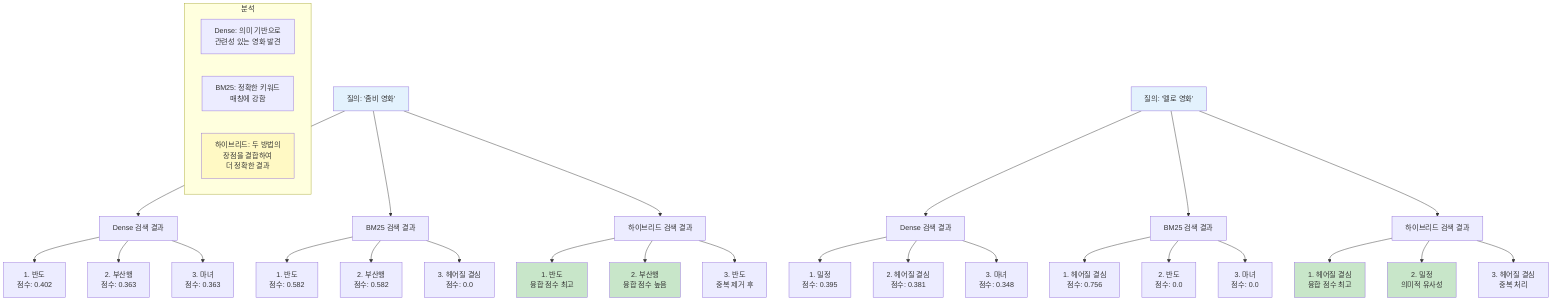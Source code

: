 graph TD
    A[질의: '좀비 영화'] --> B[Dense 검색 결과]
    A --> C[BM25 검색 결과]
    A --> D[하이브리드 검색 결과]
    
    B --> B1[1. 반도<br/>점수: 0.402]
    B --> B2[2. 부산행<br/>점수: 0.363]
    B --> B3[3. 마녀<br/>점수: 0.363]
    
    C --> C1[1. 반도<br/>점수: 0.582]
    C --> C2[2. 부산행<br/>점수: 0.582]
    C --> C3[3. 헤어질 결심<br/>점수: 0.0]
    
    D --> D1[1. 반도<br/>융합 점수 최고]
    D --> D2[2. 부산행<br/>융합 점수 높음]
    D --> D3[3. 반도<br/>중복 제거 후]
    
    E[질의: '멜로 영화'] --> F[Dense 검색 결과]
    E --> G[BM25 검색 결과]
    E --> H[하이브리드 검색 결과]
    
    F --> F1[1. 밀정<br/>점수: 0.395]
    F --> F2[2. 헤어질 결심<br/>점수: 0.381]
    F --> F3[3. 마녀<br/>점수: 0.348]
    
    G --> G1[1. 헤어질 결심<br/>점수: 0.756]
    G --> G2[2. 반도<br/>점수: 0.0]
    G --> G3[3. 마녀<br/>점수: 0.0]
    
    H --> H1[1. 헤어질 결심<br/>융합 점수 최고]
    H --> H2[2. 밀정<br/>의미적 유사성]
    H --> H3[3. 헤어질 결심<br/>중복 처리]
    
    subgraph "분석"
        I1[Dense: 의미 기반으로<br/>관련성 있는 영화 발견]
        I2[BM25: 정확한 키워드<br/>매칭에 강함]
        I3[하이브리드: 두 방법의<br/>장점을 결합하여<br/>더 정확한 결과]
    end
    
    style A fill:#e3f2fd
    style E fill:#e3f2fd
    style D1 fill:#c8e6c9
    style D2 fill:#c8e6c9
    style H1 fill:#c8e6c9
    style H2 fill:#c8e6c9
    style I3 fill:#fff9c4